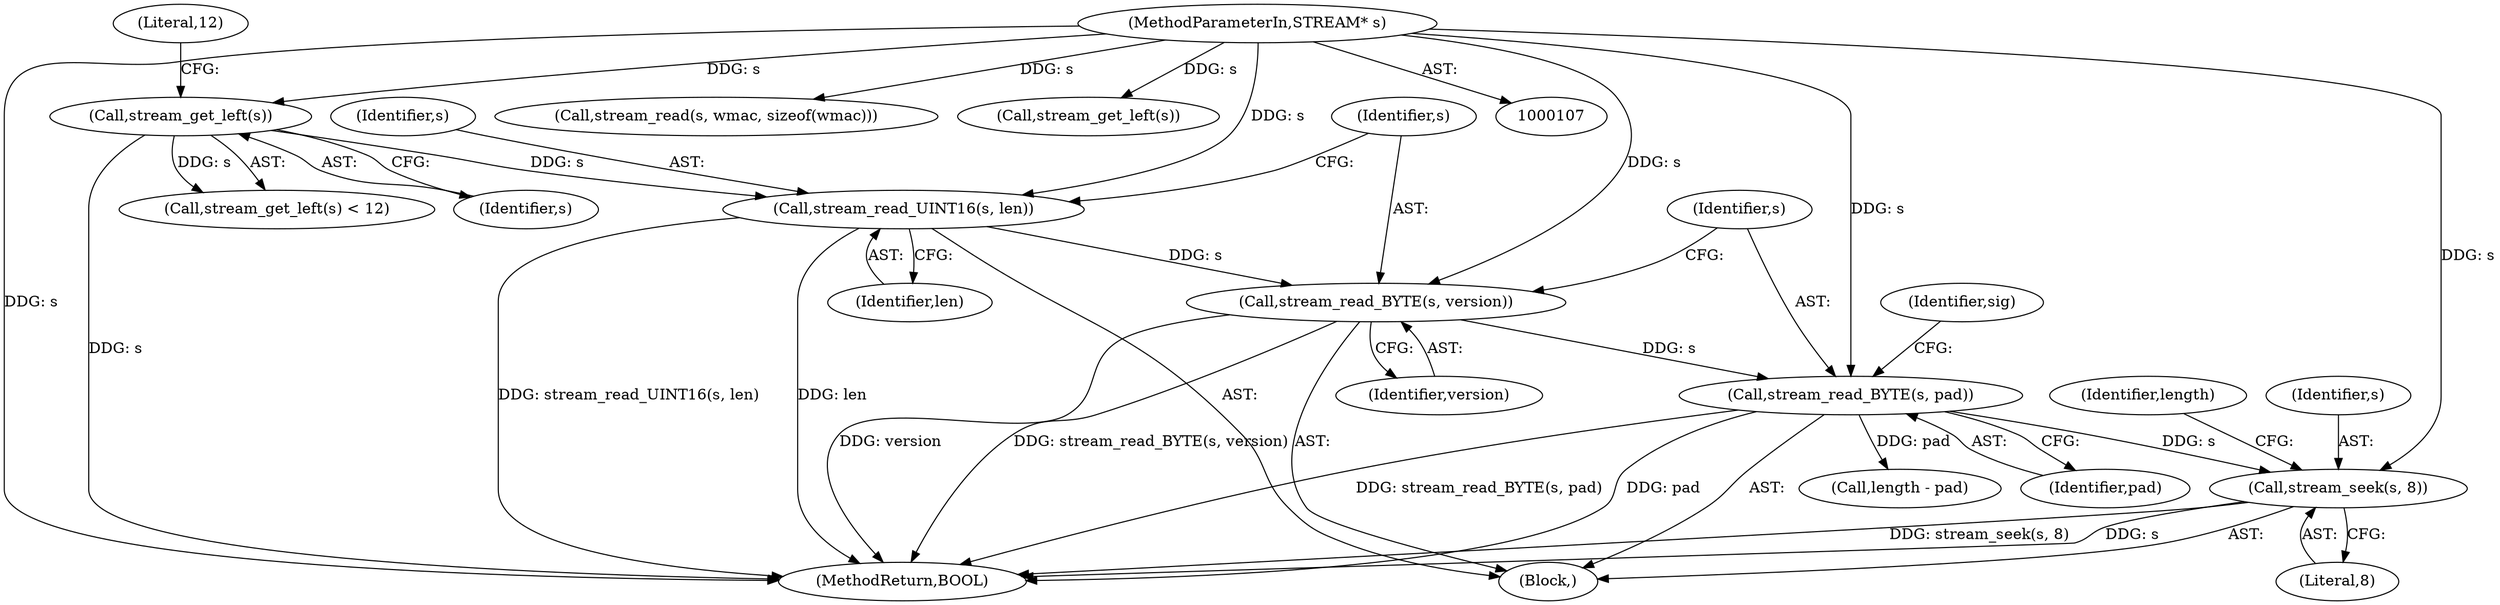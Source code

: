 digraph "0_FreeRDP_7d58aac24fe20ffaad7bd9b40c9ddf457c1b06e7@pointer" {
"1000149" [label="(Call,stream_seek(s, 8))"];
"1000141" [label="(Call,stream_read_BYTE(s, pad))"];
"1000138" [label="(Call,stream_read_BYTE(s, version))"];
"1000135" [label="(Call,stream_read_UINT16(s, len))"];
"1000130" [label="(Call,stream_get_left(s))"];
"1000109" [label="(MethodParameterIn,STREAM* s)"];
"1000153" [label="(Identifier,length)"];
"1000174" [label="(Call,length - pad)"];
"1000143" [label="(Identifier,pad)"];
"1000140" [label="(Identifier,version)"];
"1000129" [label="(Call,stream_get_left(s) < 12)"];
"1000139" [label="(Identifier,s)"];
"1000198" [label="(Call,stream_read(s, wmac, sizeof(wmac)))"];
"1000130" [label="(Call,stream_get_left(s))"];
"1000145" [label="(Identifier,sig)"];
"1000151" [label="(Literal,8)"];
"1000149" [label="(Call,stream_seek(s, 8))"];
"1000131" [label="(Identifier,s)"];
"1000193" [label="(Call,stream_get_left(s))"];
"1000142" [label="(Identifier,s)"];
"1000135" [label="(Call,stream_read_UINT16(s, len))"];
"1000136" [label="(Identifier,s)"];
"1000150" [label="(Identifier,s)"];
"1000123" [label="(Block,)"];
"1000137" [label="(Identifier,len)"];
"1000132" [label="(Literal,12)"];
"1000141" [label="(Call,stream_read_BYTE(s, pad))"];
"1000246" [label="(MethodReturn,BOOL)"];
"1000109" [label="(MethodParameterIn,STREAM* s)"];
"1000138" [label="(Call,stream_read_BYTE(s, version))"];
"1000149" -> "1000123"  [label="AST: "];
"1000149" -> "1000151"  [label="CFG: "];
"1000150" -> "1000149"  [label="AST: "];
"1000151" -> "1000149"  [label="AST: "];
"1000153" -> "1000149"  [label="CFG: "];
"1000149" -> "1000246"  [label="DDG: stream_seek(s, 8)"];
"1000149" -> "1000246"  [label="DDG: s"];
"1000141" -> "1000149"  [label="DDG: s"];
"1000109" -> "1000149"  [label="DDG: s"];
"1000141" -> "1000123"  [label="AST: "];
"1000141" -> "1000143"  [label="CFG: "];
"1000142" -> "1000141"  [label="AST: "];
"1000143" -> "1000141"  [label="AST: "];
"1000145" -> "1000141"  [label="CFG: "];
"1000141" -> "1000246"  [label="DDG: stream_read_BYTE(s, pad)"];
"1000141" -> "1000246"  [label="DDG: pad"];
"1000138" -> "1000141"  [label="DDG: s"];
"1000109" -> "1000141"  [label="DDG: s"];
"1000141" -> "1000174"  [label="DDG: pad"];
"1000138" -> "1000123"  [label="AST: "];
"1000138" -> "1000140"  [label="CFG: "];
"1000139" -> "1000138"  [label="AST: "];
"1000140" -> "1000138"  [label="AST: "];
"1000142" -> "1000138"  [label="CFG: "];
"1000138" -> "1000246"  [label="DDG: version"];
"1000138" -> "1000246"  [label="DDG: stream_read_BYTE(s, version)"];
"1000135" -> "1000138"  [label="DDG: s"];
"1000109" -> "1000138"  [label="DDG: s"];
"1000135" -> "1000123"  [label="AST: "];
"1000135" -> "1000137"  [label="CFG: "];
"1000136" -> "1000135"  [label="AST: "];
"1000137" -> "1000135"  [label="AST: "];
"1000139" -> "1000135"  [label="CFG: "];
"1000135" -> "1000246"  [label="DDG: stream_read_UINT16(s, len)"];
"1000135" -> "1000246"  [label="DDG: len"];
"1000130" -> "1000135"  [label="DDG: s"];
"1000109" -> "1000135"  [label="DDG: s"];
"1000130" -> "1000129"  [label="AST: "];
"1000130" -> "1000131"  [label="CFG: "];
"1000131" -> "1000130"  [label="AST: "];
"1000132" -> "1000130"  [label="CFG: "];
"1000130" -> "1000246"  [label="DDG: s"];
"1000130" -> "1000129"  [label="DDG: s"];
"1000109" -> "1000130"  [label="DDG: s"];
"1000109" -> "1000107"  [label="AST: "];
"1000109" -> "1000246"  [label="DDG: s"];
"1000109" -> "1000193"  [label="DDG: s"];
"1000109" -> "1000198"  [label="DDG: s"];
}
